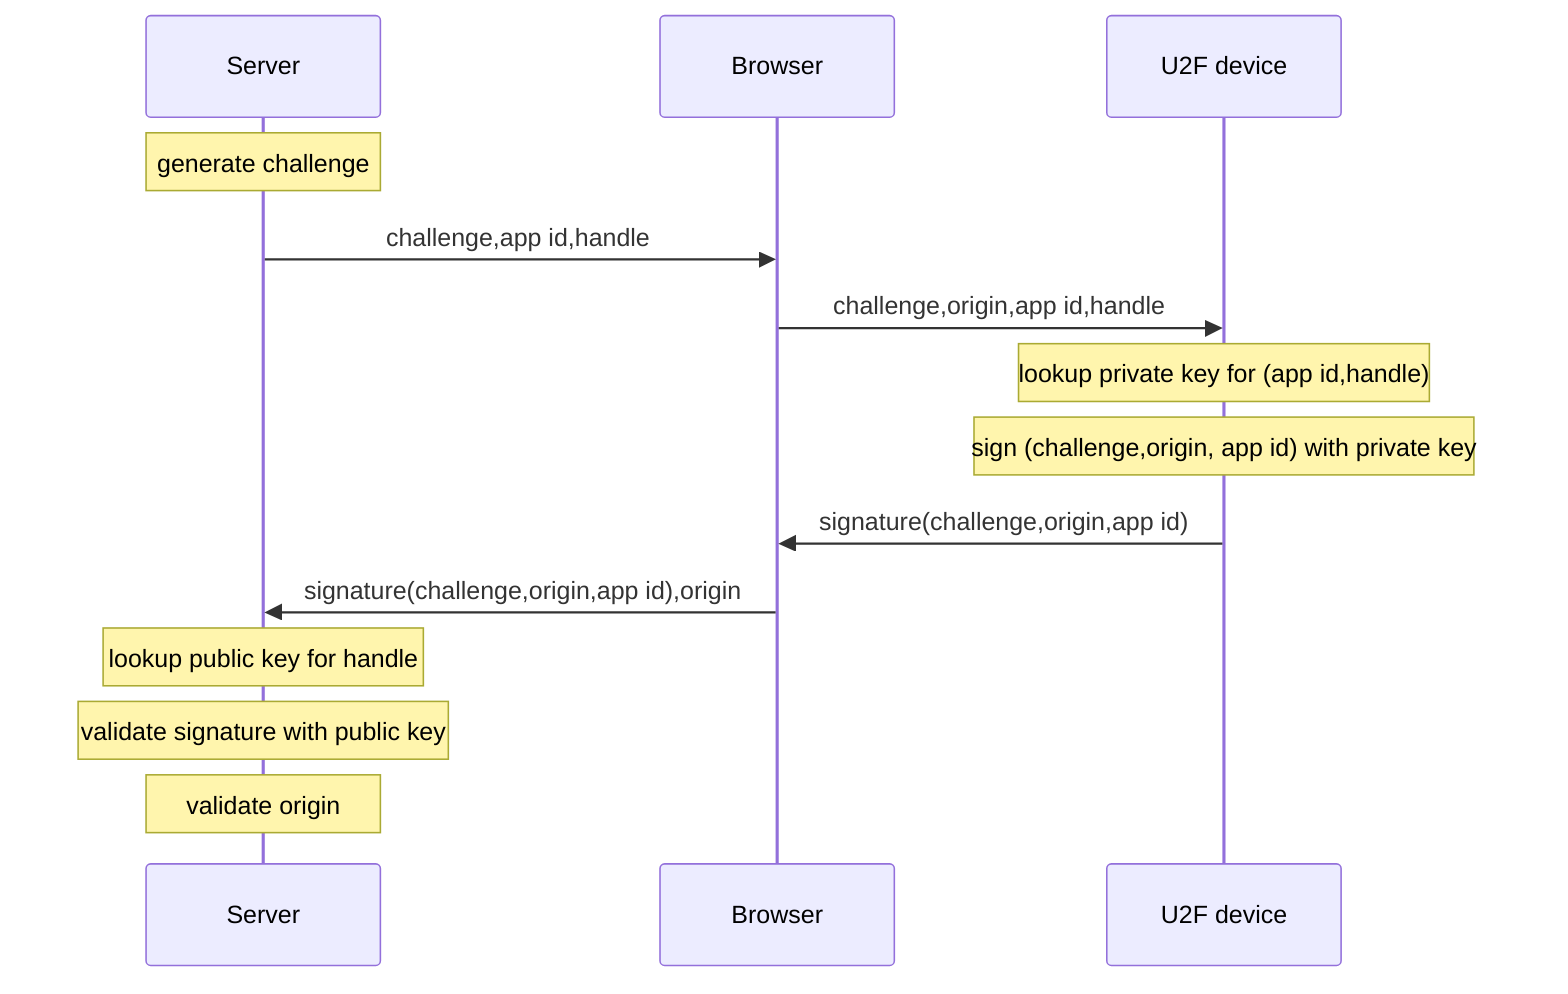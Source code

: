sequenceDiagram
Note over Server: generate challenge
Server ->> Browser: challenge,app id,handle
Browser ->> U2F device: challenge,origin,app id,handle
Note over U2F device: lookup private key for (app id,handle)
Note over U2F device: sign (challenge,origin, app id) with private key
U2F device ->> Browser: signature(challenge,origin,app id)
Browser ->> Server: signature(challenge,origin,app id),origin
Note over Server: lookup public key for handle
Note over Server: validate signature with public key
Note over Server: validate origin